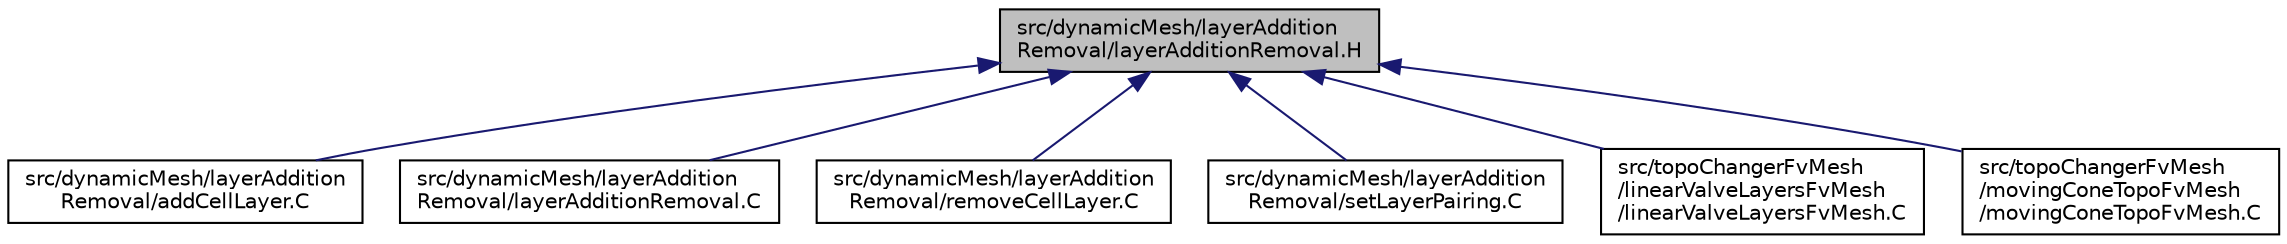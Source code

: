 digraph "src/dynamicMesh/layerAdditionRemoval/layerAdditionRemoval.H"
{
  bgcolor="transparent";
  edge [fontname="Helvetica",fontsize="10",labelfontname="Helvetica",labelfontsize="10"];
  node [fontname="Helvetica",fontsize="10",shape=record];
  Node1 [label="src/dynamicMesh/layerAddition\lRemoval/layerAdditionRemoval.H",height=0.2,width=0.4,color="black", fillcolor="grey75", style="filled", fontcolor="black"];
  Node1 -> Node2 [dir="back",color="midnightblue",fontsize="10",style="solid",fontname="Helvetica"];
  Node2 [label="src/dynamicMesh/layerAddition\lRemoval/addCellLayer.C",height=0.2,width=0.4,color="black",URL="$a04929.html"];
  Node1 -> Node3 [dir="back",color="midnightblue",fontsize="10",style="solid",fontname="Helvetica"];
  Node3 [label="src/dynamicMesh/layerAddition\lRemoval/layerAdditionRemoval.C",height=0.2,width=0.4,color="black",URL="$a04930.html",tooltip="Cell layer addition/removal mesh modifier. "];
  Node1 -> Node4 [dir="back",color="midnightblue",fontsize="10",style="solid",fontname="Helvetica"];
  Node4 [label="src/dynamicMesh/layerAddition\lRemoval/removeCellLayer.C",height=0.2,width=0.4,color="black",URL="$a04932.html"];
  Node1 -> Node5 [dir="back",color="midnightblue",fontsize="10",style="solid",fontname="Helvetica"];
  Node5 [label="src/dynamicMesh/layerAddition\lRemoval/setLayerPairing.C",height=0.2,width=0.4,color="black",URL="$a04933.html",tooltip="Remove a layer of cells and prepare addressing data. "];
  Node1 -> Node6 [dir="back",color="midnightblue",fontsize="10",style="solid",fontname="Helvetica"];
  Node6 [label="src/topoChangerFvMesh\l/linearValveLayersFvMesh\l/linearValveLayersFvMesh.C",height=0.2,width=0.4,color="black",URL="$a10599.html"];
  Node1 -> Node7 [dir="back",color="midnightblue",fontsize="10",style="solid",fontname="Helvetica"];
  Node7 [label="src/topoChangerFvMesh\l/movingConeTopoFvMesh\l/movingConeTopoFvMesh.C",height=0.2,width=0.4,color="black",URL="$a10603.html"];
}
